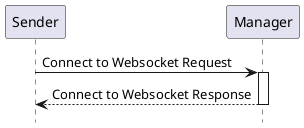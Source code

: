 @startuml

hide footbox

participant "Sender" as Sender
participant "Manager" as Manager

Sender->Manager: Connect to Websocket Request
activate Manager
Manager-->Sender: Connect to Websocket Response
deactivate Manager

@enduml